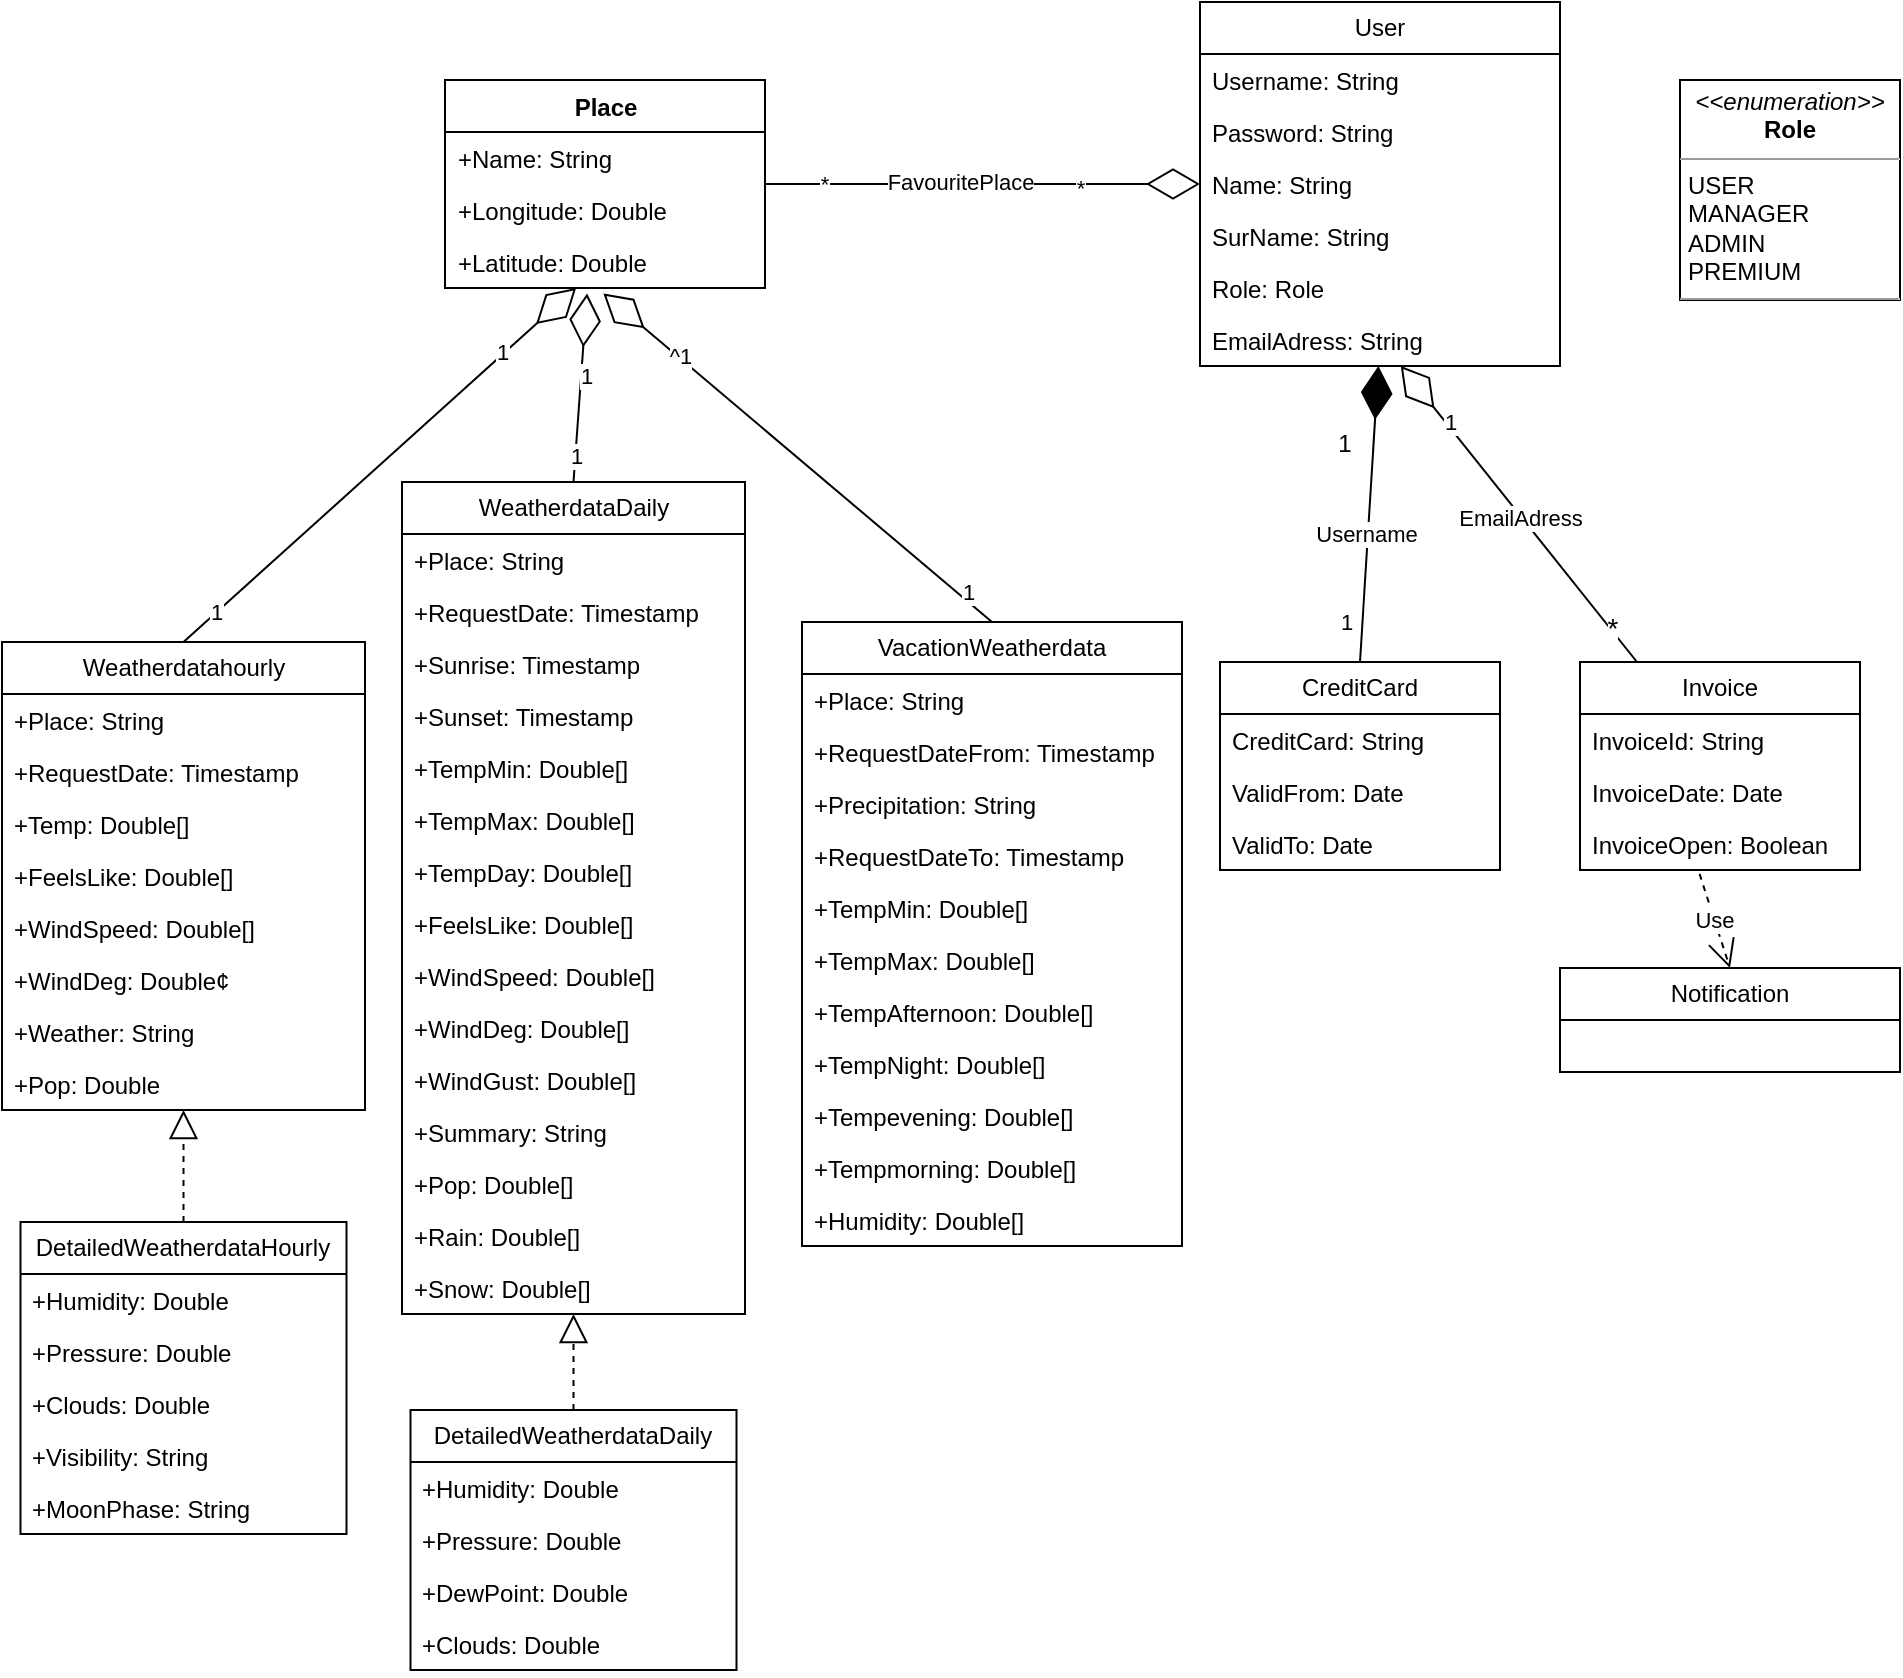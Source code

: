 <mxfile version="22.0.2" type="device">
  <diagram id="C5RBs43oDa-KdzZeNtuy" name="Page-1">
    <mxGraphModel dx="2334" dy="1007" grid="1" gridSize="10" guides="1" tooltips="1" connect="1" arrows="1" fold="1" page="1" pageScale="1" pageWidth="827" pageHeight="1169" math="0" shadow="0">
      <root>
        <mxCell id="WIyWlLk6GJQsqaUBKTNV-0" />
        <mxCell id="WIyWlLk6GJQsqaUBKTNV-1" parent="WIyWlLk6GJQsqaUBKTNV-0" />
        <mxCell id="4eT-79NGV49AiSuRiRkP-1" value="&lt;p style=&quot;margin:0px;margin-top:4px;text-align:center;&quot;&gt;&lt;i&gt;&amp;lt;&amp;lt;enumeration&amp;gt;&amp;gt;&lt;/i&gt;&lt;br&gt;&lt;b&gt;Role&lt;/b&gt;&lt;/p&gt;&lt;hr size=&quot;1&quot;&gt;&lt;p style=&quot;margin:0px;margin-left:4px;&quot;&gt;USER&lt;/p&gt;&lt;p style=&quot;margin:0px;margin-left:4px;&quot;&gt;MANAGER&lt;/p&gt;&lt;p style=&quot;margin:0px;margin-left:4px;&quot;&gt;ADMIN&lt;/p&gt;&lt;p style=&quot;margin:0px;margin-left:4px;&quot;&gt;PREMIUM&lt;/p&gt;&lt;hr size=&quot;1&quot;&gt;&lt;p style=&quot;margin:0px;margin-left:4px;&quot;&gt;&lt;br&gt;&lt;/p&gt;" style="verticalAlign=top;align=left;overflow=fill;fontSize=12;fontFamily=Helvetica;html=1;whiteSpace=wrap;" parent="WIyWlLk6GJQsqaUBKTNV-1" vertex="1">
          <mxGeometry x="579" y="89" width="110" height="110" as="geometry" />
        </mxCell>
        <mxCell id="4eT-79NGV49AiSuRiRkP-7" value="User" style="swimlane;fontStyle=0;childLayout=stackLayout;horizontal=1;startSize=26;fillColor=none;horizontalStack=0;resizeParent=1;resizeParentMax=0;resizeLast=0;collapsible=1;marginBottom=0;whiteSpace=wrap;html=1;" parent="WIyWlLk6GJQsqaUBKTNV-1" vertex="1">
          <mxGeometry x="339" y="50" width="180" height="182" as="geometry" />
        </mxCell>
        <mxCell id="4eT-79NGV49AiSuRiRkP-8" value="Username: String" style="text;strokeColor=none;fillColor=none;align=left;verticalAlign=top;spacingLeft=4;spacingRight=4;overflow=hidden;rotatable=0;points=[[0,0.5],[1,0.5]];portConstraint=eastwest;whiteSpace=wrap;html=1;" parent="4eT-79NGV49AiSuRiRkP-7" vertex="1">
          <mxGeometry y="26" width="180" height="26" as="geometry" />
        </mxCell>
        <mxCell id="4eT-79NGV49AiSuRiRkP-9" value="Password: String" style="text;strokeColor=none;fillColor=none;align=left;verticalAlign=top;spacingLeft=4;spacingRight=4;overflow=hidden;rotatable=0;points=[[0,0.5],[1,0.5]];portConstraint=eastwest;whiteSpace=wrap;html=1;" parent="4eT-79NGV49AiSuRiRkP-7" vertex="1">
          <mxGeometry y="52" width="180" height="26" as="geometry" />
        </mxCell>
        <mxCell id="4eT-79NGV49AiSuRiRkP-10" value="Name: String" style="text;strokeColor=none;fillColor=none;align=left;verticalAlign=top;spacingLeft=4;spacingRight=4;overflow=hidden;rotatable=0;points=[[0,0.5],[1,0.5]];portConstraint=eastwest;whiteSpace=wrap;html=1;" parent="4eT-79NGV49AiSuRiRkP-7" vertex="1">
          <mxGeometry y="78" width="180" height="26" as="geometry" />
        </mxCell>
        <mxCell id="4eT-79NGV49AiSuRiRkP-11" value="SurName: String" style="text;strokeColor=none;fillColor=none;align=left;verticalAlign=top;spacingLeft=4;spacingRight=4;overflow=hidden;rotatable=0;points=[[0,0.5],[1,0.5]];portConstraint=eastwest;whiteSpace=wrap;html=1;" parent="4eT-79NGV49AiSuRiRkP-7" vertex="1">
          <mxGeometry y="104" width="180" height="26" as="geometry" />
        </mxCell>
        <mxCell id="4eT-79NGV49AiSuRiRkP-12" value="Role: Role" style="text;strokeColor=none;fillColor=none;align=left;verticalAlign=top;spacingLeft=4;spacingRight=4;overflow=hidden;rotatable=0;points=[[0,0.5],[1,0.5]];portConstraint=eastwest;whiteSpace=wrap;html=1;" parent="4eT-79NGV49AiSuRiRkP-7" vertex="1">
          <mxGeometry y="130" width="180" height="26" as="geometry" />
        </mxCell>
        <mxCell id="4eT-79NGV49AiSuRiRkP-13" value="EmailAdress: String" style="text;strokeColor=none;fillColor=none;align=left;verticalAlign=top;spacingLeft=4;spacingRight=4;overflow=hidden;rotatable=0;points=[[0,0.5],[1,0.5]];portConstraint=eastwest;whiteSpace=wrap;html=1;" parent="4eT-79NGV49AiSuRiRkP-7" vertex="1">
          <mxGeometry y="156" width="180" height="26" as="geometry" />
        </mxCell>
        <mxCell id="4eT-79NGV49AiSuRiRkP-25" value="Invoice" style="swimlane;fontStyle=0;childLayout=stackLayout;horizontal=1;startSize=26;fillColor=none;horizontalStack=0;resizeParent=1;resizeParentMax=0;resizeLast=0;collapsible=1;marginBottom=0;whiteSpace=wrap;html=1;" parent="WIyWlLk6GJQsqaUBKTNV-1" vertex="1">
          <mxGeometry x="529" y="380" width="140" height="104" as="geometry" />
        </mxCell>
        <mxCell id="4eT-79NGV49AiSuRiRkP-36" value="InvoiceId: String" style="text;strokeColor=none;fillColor=none;align=left;verticalAlign=top;spacingLeft=4;spacingRight=4;overflow=hidden;rotatable=0;points=[[0,0.5],[1,0.5]];portConstraint=eastwest;whiteSpace=wrap;html=1;" parent="4eT-79NGV49AiSuRiRkP-25" vertex="1">
          <mxGeometry y="26" width="140" height="26" as="geometry" />
        </mxCell>
        <mxCell id="4eT-79NGV49AiSuRiRkP-27" value="InvoiceDate: Date" style="text;strokeColor=none;fillColor=none;align=left;verticalAlign=top;spacingLeft=4;spacingRight=4;overflow=hidden;rotatable=0;points=[[0,0.5],[1,0.5]];portConstraint=eastwest;whiteSpace=wrap;html=1;" parent="4eT-79NGV49AiSuRiRkP-25" vertex="1">
          <mxGeometry y="52" width="140" height="26" as="geometry" />
        </mxCell>
        <mxCell id="4eT-79NGV49AiSuRiRkP-33" value="InvoiceOpen: Boolean" style="text;strokeColor=none;fillColor=none;align=left;verticalAlign=top;spacingLeft=4;spacingRight=4;overflow=hidden;rotatable=0;points=[[0,0.5],[1,0.5]];portConstraint=eastwest;whiteSpace=wrap;html=1;" parent="4eT-79NGV49AiSuRiRkP-25" vertex="1">
          <mxGeometry y="78" width="140" height="26" as="geometry" />
        </mxCell>
        <mxCell id="4eT-79NGV49AiSuRiRkP-37" value="CreditCard" style="swimlane;fontStyle=0;childLayout=stackLayout;horizontal=1;startSize=26;fillColor=none;horizontalStack=0;resizeParent=1;resizeParentMax=0;resizeLast=0;collapsible=1;marginBottom=0;whiteSpace=wrap;html=1;" parent="WIyWlLk6GJQsqaUBKTNV-1" vertex="1">
          <mxGeometry x="349" y="380" width="140" height="104" as="geometry" />
        </mxCell>
        <mxCell id="4eT-79NGV49AiSuRiRkP-39" value="CreditCard: String" style="text;strokeColor=none;fillColor=none;align=left;verticalAlign=top;spacingLeft=4;spacingRight=4;overflow=hidden;rotatable=0;points=[[0,0.5],[1,0.5]];portConstraint=eastwest;whiteSpace=wrap;html=1;" parent="4eT-79NGV49AiSuRiRkP-37" vertex="1">
          <mxGeometry y="26" width="140" height="26" as="geometry" />
        </mxCell>
        <mxCell id="4eT-79NGV49AiSuRiRkP-40" value="ValidFrom: Date" style="text;strokeColor=none;fillColor=none;align=left;verticalAlign=top;spacingLeft=4;spacingRight=4;overflow=hidden;rotatable=0;points=[[0,0.5],[1,0.5]];portConstraint=eastwest;whiteSpace=wrap;html=1;" parent="4eT-79NGV49AiSuRiRkP-37" vertex="1">
          <mxGeometry y="52" width="140" height="26" as="geometry" />
        </mxCell>
        <mxCell id="4eT-79NGV49AiSuRiRkP-41" value="ValidTo: Date" style="text;strokeColor=none;fillColor=none;align=left;verticalAlign=top;spacingLeft=4;spacingRight=4;overflow=hidden;rotatable=0;points=[[0,0.5],[1,0.5]];portConstraint=eastwest;whiteSpace=wrap;html=1;" parent="4eT-79NGV49AiSuRiRkP-37" vertex="1">
          <mxGeometry y="78" width="140" height="26" as="geometry" />
        </mxCell>
        <mxCell id="4eT-79NGV49AiSuRiRkP-52" value="Notification" style="swimlane;fontStyle=0;childLayout=stackLayout;horizontal=1;startSize=26;fillColor=none;horizontalStack=0;resizeParent=1;resizeParentMax=0;resizeLast=0;collapsible=1;marginBottom=0;whiteSpace=wrap;html=1;" parent="WIyWlLk6GJQsqaUBKTNV-1" vertex="1">
          <mxGeometry x="519" y="533" width="170" height="52" as="geometry" />
        </mxCell>
        <mxCell id="4eT-79NGV49AiSuRiRkP-69" value="Use" style="endArrow=open;endSize=12;dashed=1;html=1;rounded=0;exitX=0.427;exitY=1.075;exitDx=0;exitDy=0;entryX=0.5;entryY=0;entryDx=0;entryDy=0;exitPerimeter=0;" parent="WIyWlLk6GJQsqaUBKTNV-1" source="4eT-79NGV49AiSuRiRkP-33" target="4eT-79NGV49AiSuRiRkP-52" edge="1">
          <mxGeometry width="160" relative="1" as="geometry">
            <mxPoint x="630" y="159.996" as="sourcePoint" />
            <mxPoint x="529" y="155" as="targetPoint" />
          </mxGeometry>
        </mxCell>
        <mxCell id="4eT-79NGV49AiSuRiRkP-93" value="" style="endArrow=diamondThin;endFill=1;endSize=24;html=1;rounded=0;exitX=0.5;exitY=0;exitDx=0;exitDy=0;" parent="WIyWlLk6GJQsqaUBKTNV-1" source="4eT-79NGV49AiSuRiRkP-37" target="4eT-79NGV49AiSuRiRkP-13" edge="1">
          <mxGeometry width="160" relative="1" as="geometry">
            <mxPoint x="400" y="320" as="sourcePoint" />
            <mxPoint x="560" y="320" as="targetPoint" />
          </mxGeometry>
        </mxCell>
        <mxCell id="4eT-79NGV49AiSuRiRkP-94" value="&lt;font style=&quot;font-size: 12px;&quot;&gt;1&lt;/font&gt;" style="edgeLabel;html=1;align=center;verticalAlign=middle;resizable=0;points=[];" parent="4eT-79NGV49AiSuRiRkP-93" vertex="1" connectable="0">
          <mxGeometry x="0.478" y="1" relative="1" as="geometry">
            <mxPoint x="-14" as="offset" />
          </mxGeometry>
        </mxCell>
        <mxCell id="4eT-79NGV49AiSuRiRkP-95" value="1" style="edgeLabel;html=1;align=center;verticalAlign=middle;resizable=0;points=[];" parent="4eT-79NGV49AiSuRiRkP-93" vertex="1" connectable="0">
          <mxGeometry x="-0.733" relative="1" as="geometry">
            <mxPoint x="-8" as="offset" />
          </mxGeometry>
        </mxCell>
        <mxCell id="4eT-79NGV49AiSuRiRkP-99" value="Username" style="edgeLabel;html=1;align=center;verticalAlign=middle;resizable=0;points=[];" parent="4eT-79NGV49AiSuRiRkP-93" vertex="1" connectable="0">
          <mxGeometry x="-0.136" y="1" relative="1" as="geometry">
            <mxPoint as="offset" />
          </mxGeometry>
        </mxCell>
        <mxCell id="4eT-79NGV49AiSuRiRkP-126" value="WeatherdataDaily" style="swimlane;fontStyle=0;childLayout=stackLayout;horizontal=1;startSize=26;fillColor=none;horizontalStack=0;resizeParent=1;resizeParentMax=0;resizeLast=0;collapsible=1;marginBottom=0;whiteSpace=wrap;html=1;" parent="WIyWlLk6GJQsqaUBKTNV-1" vertex="1">
          <mxGeometry x="-60" y="290" width="171.5" height="416" as="geometry" />
        </mxCell>
        <mxCell id="4eT-79NGV49AiSuRiRkP-128" value="+Place: String" style="text;strokeColor=none;fillColor=none;align=left;verticalAlign=top;spacingLeft=4;spacingRight=4;overflow=hidden;rotatable=0;points=[[0,0.5],[1,0.5]];portConstraint=eastwest;whiteSpace=wrap;html=1;" parent="4eT-79NGV49AiSuRiRkP-126" vertex="1">
          <mxGeometry y="26" width="171.5" height="26" as="geometry" />
        </mxCell>
        <mxCell id="4eT-79NGV49AiSuRiRkP-129" value="+RequestDate: Timestamp" style="text;strokeColor=none;fillColor=none;align=left;verticalAlign=top;spacingLeft=4;spacingRight=4;overflow=hidden;rotatable=0;points=[[0,0.5],[1,0.5]];portConstraint=eastwest;whiteSpace=wrap;html=1;" parent="4eT-79NGV49AiSuRiRkP-126" vertex="1">
          <mxGeometry y="52" width="171.5" height="26" as="geometry" />
        </mxCell>
        <mxCell id="4eT-79NGV49AiSuRiRkP-130" value="+Sunrise: Timestamp" style="text;strokeColor=none;fillColor=none;align=left;verticalAlign=top;spacingLeft=4;spacingRight=4;overflow=hidden;rotatable=0;points=[[0,0.5],[1,0.5]];portConstraint=eastwest;whiteSpace=wrap;html=1;" parent="4eT-79NGV49AiSuRiRkP-126" vertex="1">
          <mxGeometry y="78" width="171.5" height="26" as="geometry" />
        </mxCell>
        <mxCell id="4eT-79NGV49AiSuRiRkP-131" value="+Sunset: Timestamp" style="text;strokeColor=none;fillColor=none;align=left;verticalAlign=top;spacingLeft=4;spacingRight=4;overflow=hidden;rotatable=0;points=[[0,0.5],[1,0.5]];portConstraint=eastwest;whiteSpace=wrap;html=1;" parent="4eT-79NGV49AiSuRiRkP-126" vertex="1">
          <mxGeometry y="104" width="171.5" height="26" as="geometry" />
        </mxCell>
        <mxCell id="4eT-79NGV49AiSuRiRkP-132" value="+TempMin: Double[]" style="text;strokeColor=none;fillColor=none;align=left;verticalAlign=top;spacingLeft=4;spacingRight=4;overflow=hidden;rotatable=0;points=[[0,0.5],[1,0.5]];portConstraint=eastwest;whiteSpace=wrap;html=1;" parent="4eT-79NGV49AiSuRiRkP-126" vertex="1">
          <mxGeometry y="130" width="171.5" height="26" as="geometry" />
        </mxCell>
        <mxCell id="4eT-79NGV49AiSuRiRkP-133" value="+TempMax: Double[]" style="text;strokeColor=none;fillColor=none;align=left;verticalAlign=top;spacingLeft=4;spacingRight=4;overflow=hidden;rotatable=0;points=[[0,0.5],[1,0.5]];portConstraint=eastwest;whiteSpace=wrap;html=1;" parent="4eT-79NGV49AiSuRiRkP-126" vertex="1">
          <mxGeometry y="156" width="171.5" height="26" as="geometry" />
        </mxCell>
        <mxCell id="4eT-79NGV49AiSuRiRkP-134" value="+TempDay: Double[]" style="text;strokeColor=none;fillColor=none;align=left;verticalAlign=top;spacingLeft=4;spacingRight=4;overflow=hidden;rotatable=0;points=[[0,0.5],[1,0.5]];portConstraint=eastwest;whiteSpace=wrap;html=1;" parent="4eT-79NGV49AiSuRiRkP-126" vertex="1">
          <mxGeometry y="182" width="171.5" height="26" as="geometry" />
        </mxCell>
        <mxCell id="4eT-79NGV49AiSuRiRkP-135" value="+FeelsLike: Double[]" style="text;strokeColor=none;fillColor=none;align=left;verticalAlign=top;spacingLeft=4;spacingRight=4;overflow=hidden;rotatable=0;points=[[0,0.5],[1,0.5]];portConstraint=eastwest;whiteSpace=wrap;html=1;" parent="4eT-79NGV49AiSuRiRkP-126" vertex="1">
          <mxGeometry y="208" width="171.5" height="26" as="geometry" />
        </mxCell>
        <mxCell id="4eT-79NGV49AiSuRiRkP-136" value="+WindSpeed: Double[]" style="text;strokeColor=none;fillColor=none;align=left;verticalAlign=top;spacingLeft=4;spacingRight=4;overflow=hidden;rotatable=0;points=[[0,0.5],[1,0.5]];portConstraint=eastwest;whiteSpace=wrap;html=1;" parent="4eT-79NGV49AiSuRiRkP-126" vertex="1">
          <mxGeometry y="234" width="171.5" height="26" as="geometry" />
        </mxCell>
        <mxCell id="4eT-79NGV49AiSuRiRkP-137" value="+WindDeg: Double[]" style="text;strokeColor=none;fillColor=none;align=left;verticalAlign=top;spacingLeft=4;spacingRight=4;overflow=hidden;rotatable=0;points=[[0,0.5],[1,0.5]];portConstraint=eastwest;whiteSpace=wrap;html=1;" parent="4eT-79NGV49AiSuRiRkP-126" vertex="1">
          <mxGeometry y="260" width="171.5" height="26" as="geometry" />
        </mxCell>
        <mxCell id="4eT-79NGV49AiSuRiRkP-138" value="+WindGust: Double[]" style="text;strokeColor=none;fillColor=none;align=left;verticalAlign=top;spacingLeft=4;spacingRight=4;overflow=hidden;rotatable=0;points=[[0,0.5],[1,0.5]];portConstraint=eastwest;whiteSpace=wrap;html=1;" parent="4eT-79NGV49AiSuRiRkP-126" vertex="1">
          <mxGeometry y="286" width="171.5" height="26" as="geometry" />
        </mxCell>
        <mxCell id="4eT-79NGV49AiSuRiRkP-139" value="+Summary: String" style="text;strokeColor=none;fillColor=none;align=left;verticalAlign=top;spacingLeft=4;spacingRight=4;overflow=hidden;rotatable=0;points=[[0,0.5],[1,0.5]];portConstraint=eastwest;whiteSpace=wrap;html=1;" parent="4eT-79NGV49AiSuRiRkP-126" vertex="1">
          <mxGeometry y="312" width="171.5" height="26" as="geometry" />
        </mxCell>
        <mxCell id="4eT-79NGV49AiSuRiRkP-140" value="+Pop: Double[]" style="text;strokeColor=none;fillColor=none;align=left;verticalAlign=top;spacingLeft=4;spacingRight=4;overflow=hidden;rotatable=0;points=[[0,0.5],[1,0.5]];portConstraint=eastwest;whiteSpace=wrap;html=1;" parent="4eT-79NGV49AiSuRiRkP-126" vertex="1">
          <mxGeometry y="338" width="171.5" height="26" as="geometry" />
        </mxCell>
        <mxCell id="4eT-79NGV49AiSuRiRkP-141" value="+Rain: Double[]" style="text;strokeColor=none;fillColor=none;align=left;verticalAlign=top;spacingLeft=4;spacingRight=4;overflow=hidden;rotatable=0;points=[[0,0.5],[1,0.5]];portConstraint=eastwest;whiteSpace=wrap;html=1;" parent="4eT-79NGV49AiSuRiRkP-126" vertex="1">
          <mxGeometry y="364" width="171.5" height="26" as="geometry" />
        </mxCell>
        <mxCell id="4eT-79NGV49AiSuRiRkP-142" value="+Snow: Double[]" style="text;strokeColor=none;fillColor=none;align=left;verticalAlign=top;spacingLeft=4;spacingRight=4;overflow=hidden;rotatable=0;points=[[0,0.5],[1,0.5]];portConstraint=eastwest;whiteSpace=wrap;html=1;" parent="4eT-79NGV49AiSuRiRkP-126" vertex="1">
          <mxGeometry y="390" width="171.5" height="26" as="geometry" />
        </mxCell>
        <mxCell id="4eT-79NGV49AiSuRiRkP-143" value="Weatherdatahourly" style="swimlane;fontStyle=0;childLayout=stackLayout;horizontal=1;startSize=26;fillColor=none;horizontalStack=0;resizeParent=1;resizeParentMax=0;resizeLast=0;collapsible=1;marginBottom=0;whiteSpace=wrap;html=1;" parent="WIyWlLk6GJQsqaUBKTNV-1" vertex="1">
          <mxGeometry x="-260" y="370" width="181.5" height="234" as="geometry" />
        </mxCell>
        <mxCell id="4eT-79NGV49AiSuRiRkP-145" value="+Place: String" style="text;strokeColor=none;fillColor=none;align=left;verticalAlign=top;spacingLeft=4;spacingRight=4;overflow=hidden;rotatable=0;points=[[0,0.5],[1,0.5]];portConstraint=eastwest;whiteSpace=wrap;html=1;" parent="4eT-79NGV49AiSuRiRkP-143" vertex="1">
          <mxGeometry y="26" width="181.5" height="26" as="geometry" />
        </mxCell>
        <mxCell id="4eT-79NGV49AiSuRiRkP-146" value="+RequestDate: Timestamp" style="text;strokeColor=none;fillColor=none;align=left;verticalAlign=top;spacingLeft=4;spacingRight=4;overflow=hidden;rotatable=0;points=[[0,0.5],[1,0.5]];portConstraint=eastwest;whiteSpace=wrap;html=1;" parent="4eT-79NGV49AiSuRiRkP-143" vertex="1">
          <mxGeometry y="52" width="181.5" height="26" as="geometry" />
        </mxCell>
        <mxCell id="4eT-79NGV49AiSuRiRkP-149" value="+Temp: Double[]" style="text;strokeColor=none;fillColor=none;align=left;verticalAlign=top;spacingLeft=4;spacingRight=4;overflow=hidden;rotatable=0;points=[[0,0.5],[1,0.5]];portConstraint=eastwest;whiteSpace=wrap;html=1;" parent="4eT-79NGV49AiSuRiRkP-143" vertex="1">
          <mxGeometry y="78" width="181.5" height="26" as="geometry" />
        </mxCell>
        <mxCell id="4eT-79NGV49AiSuRiRkP-152" value="+FeelsLike: Double[]" style="text;strokeColor=none;fillColor=none;align=left;verticalAlign=top;spacingLeft=4;spacingRight=4;overflow=hidden;rotatable=0;points=[[0,0.5],[1,0.5]];portConstraint=eastwest;whiteSpace=wrap;html=1;" parent="4eT-79NGV49AiSuRiRkP-143" vertex="1">
          <mxGeometry y="104" width="181.5" height="26" as="geometry" />
        </mxCell>
        <mxCell id="4eT-79NGV49AiSuRiRkP-153" value="+WindSpeed: Double[]" style="text;strokeColor=none;fillColor=none;align=left;verticalAlign=top;spacingLeft=4;spacingRight=4;overflow=hidden;rotatable=0;points=[[0,0.5],[1,0.5]];portConstraint=eastwest;whiteSpace=wrap;html=1;" parent="4eT-79NGV49AiSuRiRkP-143" vertex="1">
          <mxGeometry y="130" width="181.5" height="26" as="geometry" />
        </mxCell>
        <mxCell id="4eT-79NGV49AiSuRiRkP-154" value="+WindDeg: Double¢" style="text;strokeColor=none;fillColor=none;align=left;verticalAlign=top;spacingLeft=4;spacingRight=4;overflow=hidden;rotatable=0;points=[[0,0.5],[1,0.5]];portConstraint=eastwest;whiteSpace=wrap;html=1;" parent="4eT-79NGV49AiSuRiRkP-143" vertex="1">
          <mxGeometry y="156" width="181.5" height="26" as="geometry" />
        </mxCell>
        <mxCell id="4eT-79NGV49AiSuRiRkP-156" value="+Weather: String" style="text;strokeColor=none;fillColor=none;align=left;verticalAlign=top;spacingLeft=4;spacingRight=4;overflow=hidden;rotatable=0;points=[[0,0.5],[1,0.5]];portConstraint=eastwest;whiteSpace=wrap;html=1;" parent="4eT-79NGV49AiSuRiRkP-143" vertex="1">
          <mxGeometry y="182" width="181.5" height="26" as="geometry" />
        </mxCell>
        <mxCell id="4eT-79NGV49AiSuRiRkP-157" value="+Pop: Double" style="text;strokeColor=none;fillColor=none;align=left;verticalAlign=top;spacingLeft=4;spacingRight=4;overflow=hidden;rotatable=0;points=[[0,0.5],[1,0.5]];portConstraint=eastwest;whiteSpace=wrap;html=1;" parent="4eT-79NGV49AiSuRiRkP-143" vertex="1">
          <mxGeometry y="208" width="181.5" height="26" as="geometry" />
        </mxCell>
        <mxCell id="4eT-79NGV49AiSuRiRkP-160" value="DetailedWeatherdataHourly" style="swimlane;fontStyle=0;childLayout=stackLayout;horizontal=1;startSize=26;fillColor=none;horizontalStack=0;resizeParent=1;resizeParentMax=0;resizeLast=0;collapsible=1;marginBottom=0;whiteSpace=wrap;html=1;" parent="WIyWlLk6GJQsqaUBKTNV-1" vertex="1">
          <mxGeometry x="-250.75" y="660" width="163" height="156" as="geometry" />
        </mxCell>
        <mxCell id="4eT-79NGV49AiSuRiRkP-161" value="+Humidity: Double" style="text;strokeColor=none;fillColor=none;align=left;verticalAlign=top;spacingLeft=4;spacingRight=4;overflow=hidden;rotatable=0;points=[[0,0.5],[1,0.5]];portConstraint=eastwest;whiteSpace=wrap;html=1;" parent="4eT-79NGV49AiSuRiRkP-160" vertex="1">
          <mxGeometry y="26" width="163" height="26" as="geometry" />
        </mxCell>
        <mxCell id="4eT-79NGV49AiSuRiRkP-162" value="+Pressure: Double" style="text;strokeColor=none;fillColor=none;align=left;verticalAlign=top;spacingLeft=4;spacingRight=4;overflow=hidden;rotatable=0;points=[[0,0.5],[1,0.5]];portConstraint=eastwest;whiteSpace=wrap;html=1;" parent="4eT-79NGV49AiSuRiRkP-160" vertex="1">
          <mxGeometry y="52" width="163" height="26" as="geometry" />
        </mxCell>
        <mxCell id="4eT-79NGV49AiSuRiRkP-164" value="+Clouds: Double" style="text;strokeColor=none;fillColor=none;align=left;verticalAlign=top;spacingLeft=4;spacingRight=4;overflow=hidden;rotatable=0;points=[[0,0.5],[1,0.5]];portConstraint=eastwest;whiteSpace=wrap;html=1;" parent="4eT-79NGV49AiSuRiRkP-160" vertex="1">
          <mxGeometry y="78" width="163" height="26" as="geometry" />
        </mxCell>
        <mxCell id="4eT-79NGV49AiSuRiRkP-166" value="+Visibility: String" style="text;strokeColor=none;fillColor=none;align=left;verticalAlign=top;spacingLeft=4;spacingRight=4;overflow=hidden;rotatable=0;points=[[0,0.5],[1,0.5]];portConstraint=eastwest;whiteSpace=wrap;html=1;" parent="4eT-79NGV49AiSuRiRkP-160" vertex="1">
          <mxGeometry y="104" width="163" height="26" as="geometry" />
        </mxCell>
        <mxCell id="4eT-79NGV49AiSuRiRkP-167" value="+MoonPhase: String" style="text;strokeColor=none;fillColor=none;align=left;verticalAlign=top;spacingLeft=4;spacingRight=4;overflow=hidden;rotatable=0;points=[[0,0.5],[1,0.5]];portConstraint=eastwest;whiteSpace=wrap;html=1;" parent="4eT-79NGV49AiSuRiRkP-160" vertex="1">
          <mxGeometry y="130" width="163" height="26" as="geometry" />
        </mxCell>
        <mxCell id="4eT-79NGV49AiSuRiRkP-168" value="DetailedWeatherdataDaily" style="swimlane;fontStyle=0;childLayout=stackLayout;horizontal=1;startSize=26;fillColor=none;horizontalStack=0;resizeParent=1;resizeParentMax=0;resizeLast=0;collapsible=1;marginBottom=0;whiteSpace=wrap;html=1;" parent="WIyWlLk6GJQsqaUBKTNV-1" vertex="1">
          <mxGeometry x="-55.75" y="754" width="163" height="130" as="geometry" />
        </mxCell>
        <mxCell id="4eT-79NGV49AiSuRiRkP-169" value="+Humidity: Double" style="text;strokeColor=none;fillColor=none;align=left;verticalAlign=top;spacingLeft=4;spacingRight=4;overflow=hidden;rotatable=0;points=[[0,0.5],[1,0.5]];portConstraint=eastwest;whiteSpace=wrap;html=1;" parent="4eT-79NGV49AiSuRiRkP-168" vertex="1">
          <mxGeometry y="26" width="163" height="26" as="geometry" />
        </mxCell>
        <mxCell id="4eT-79NGV49AiSuRiRkP-170" value="+Pressure: Double" style="text;strokeColor=none;fillColor=none;align=left;verticalAlign=top;spacingLeft=4;spacingRight=4;overflow=hidden;rotatable=0;points=[[0,0.5],[1,0.5]];portConstraint=eastwest;whiteSpace=wrap;html=1;" parent="4eT-79NGV49AiSuRiRkP-168" vertex="1">
          <mxGeometry y="52" width="163" height="26" as="geometry" />
        </mxCell>
        <mxCell id="4eT-79NGV49AiSuRiRkP-171" value="+DewPoint: Double" style="text;strokeColor=none;fillColor=none;align=left;verticalAlign=top;spacingLeft=4;spacingRight=4;overflow=hidden;rotatable=0;points=[[0,0.5],[1,0.5]];portConstraint=eastwest;whiteSpace=wrap;html=1;" parent="4eT-79NGV49AiSuRiRkP-168" vertex="1">
          <mxGeometry y="78" width="163" height="26" as="geometry" />
        </mxCell>
        <mxCell id="4eT-79NGV49AiSuRiRkP-172" value="+Clouds: Double" style="text;strokeColor=none;fillColor=none;align=left;verticalAlign=top;spacingLeft=4;spacingRight=4;overflow=hidden;rotatable=0;points=[[0,0.5],[1,0.5]];portConstraint=eastwest;whiteSpace=wrap;html=1;" parent="4eT-79NGV49AiSuRiRkP-168" vertex="1">
          <mxGeometry y="104" width="163" height="26" as="geometry" />
        </mxCell>
        <mxCell id="4eT-79NGV49AiSuRiRkP-175" value="" style="endArrow=block;dashed=1;endFill=0;endSize=12;html=1;rounded=0;" parent="WIyWlLk6GJQsqaUBKTNV-1" source="4eT-79NGV49AiSuRiRkP-160" target="4eT-79NGV49AiSuRiRkP-157" edge="1">
          <mxGeometry width="160" relative="1" as="geometry">
            <mxPoint x="251.5" y="647" as="sourcePoint" />
            <mxPoint x="-58.5" y="637" as="targetPoint" />
          </mxGeometry>
        </mxCell>
        <mxCell id="4eT-79NGV49AiSuRiRkP-176" value="" style="endArrow=block;dashed=1;endFill=0;endSize=12;html=1;rounded=0;" parent="WIyWlLk6GJQsqaUBKTNV-1" source="4eT-79NGV49AiSuRiRkP-168" target="4eT-79NGV49AiSuRiRkP-142" edge="1">
          <mxGeometry width="160" relative="1" as="geometry">
            <mxPoint x="-178.5" y="621" as="sourcePoint" />
            <mxPoint x="171.5" y="707" as="targetPoint" />
          </mxGeometry>
        </mxCell>
        <mxCell id="4eT-79NGV49AiSuRiRkP-190" value="" style="endArrow=diamondThin;endFill=0;endSize=24;html=1;rounded=0;" parent="WIyWlLk6GJQsqaUBKTNV-1" source="4eT-79NGV49AiSuRiRkP-25" target="4eT-79NGV49AiSuRiRkP-13" edge="1">
          <mxGeometry width="160" relative="1" as="geometry">
            <mxPoint x="200" y="290" as="sourcePoint" />
            <mxPoint x="360" y="290" as="targetPoint" />
          </mxGeometry>
        </mxCell>
        <mxCell id="4eT-79NGV49AiSuRiRkP-191" value="1" style="edgeLabel;html=1;align=center;verticalAlign=middle;resizable=0;points=[];" parent="4eT-79NGV49AiSuRiRkP-190" vertex="1" connectable="0">
          <mxGeometry x="0.613" y="-2" relative="1" as="geometry">
            <mxPoint as="offset" />
          </mxGeometry>
        </mxCell>
        <mxCell id="4eT-79NGV49AiSuRiRkP-192" value="&lt;font style=&quot;font-size: 14px;&quot;&gt;*&lt;/font&gt;" style="edgeLabel;html=1;align=center;verticalAlign=middle;resizable=0;points=[];" parent="4eT-79NGV49AiSuRiRkP-190" vertex="1" connectable="0">
          <mxGeometry x="-0.78" y="-1" relative="1" as="geometry">
            <mxPoint as="offset" />
          </mxGeometry>
        </mxCell>
        <mxCell id="4eT-79NGV49AiSuRiRkP-193" value="EmailAdress" style="edgeLabel;html=1;align=center;verticalAlign=middle;resizable=0;points=[];" parent="4eT-79NGV49AiSuRiRkP-190" vertex="1" connectable="0">
          <mxGeometry x="-0.018" y="1" relative="1" as="geometry">
            <mxPoint as="offset" />
          </mxGeometry>
        </mxCell>
        <mxCell id="4eT-79NGV49AiSuRiRkP-194" value="VacationWeatherdata" style="swimlane;fontStyle=0;childLayout=stackLayout;horizontal=1;startSize=26;fillColor=none;horizontalStack=0;resizeParent=1;resizeParentMax=0;resizeLast=0;collapsible=1;marginBottom=0;whiteSpace=wrap;html=1;" parent="WIyWlLk6GJQsqaUBKTNV-1" vertex="1">
          <mxGeometry x="140" y="360" width="190" height="312" as="geometry" />
        </mxCell>
        <mxCell id="4eT-79NGV49AiSuRiRkP-201" value="+Place: String" style="text;strokeColor=none;fillColor=none;align=left;verticalAlign=top;spacingLeft=4;spacingRight=4;overflow=hidden;rotatable=0;points=[[0,0.5],[1,0.5]];portConstraint=eastwest;whiteSpace=wrap;html=1;" parent="4eT-79NGV49AiSuRiRkP-194" vertex="1">
          <mxGeometry y="26" width="190" height="26" as="geometry" />
        </mxCell>
        <mxCell id="4eT-79NGV49AiSuRiRkP-199" value="+RequestDateFrom: Timestamp" style="text;strokeColor=none;fillColor=none;align=left;verticalAlign=top;spacingLeft=4;spacingRight=4;overflow=hidden;rotatable=0;points=[[0,0.5],[1,0.5]];portConstraint=eastwest;whiteSpace=wrap;html=1;" parent="4eT-79NGV49AiSuRiRkP-194" vertex="1">
          <mxGeometry y="52" width="190" height="26" as="geometry" />
        </mxCell>
        <mxCell id="4eT-79NGV49AiSuRiRkP-210" value="+Precipitation: String" style="text;strokeColor=none;fillColor=none;align=left;verticalAlign=top;spacingLeft=4;spacingRight=4;overflow=hidden;rotatable=0;points=[[0,0.5],[1,0.5]];portConstraint=eastwest;whiteSpace=wrap;html=1;" parent="4eT-79NGV49AiSuRiRkP-194" vertex="1">
          <mxGeometry y="78" width="190" height="26" as="geometry" />
        </mxCell>
        <mxCell id="4eT-79NGV49AiSuRiRkP-200" value="+RequestDateTo: Timestamp" style="text;strokeColor=none;fillColor=none;align=left;verticalAlign=top;spacingLeft=4;spacingRight=4;overflow=hidden;rotatable=0;points=[[0,0.5],[1,0.5]];portConstraint=eastwest;whiteSpace=wrap;html=1;" parent="4eT-79NGV49AiSuRiRkP-194" vertex="1">
          <mxGeometry y="104" width="190" height="26" as="geometry" />
        </mxCell>
        <mxCell id="4eT-79NGV49AiSuRiRkP-205" value="+TempMin: Double[]" style="text;strokeColor=none;fillColor=none;align=left;verticalAlign=top;spacingLeft=4;spacingRight=4;overflow=hidden;rotatable=0;points=[[0,0.5],[1,0.5]];portConstraint=eastwest;whiteSpace=wrap;html=1;" parent="4eT-79NGV49AiSuRiRkP-194" vertex="1">
          <mxGeometry y="130" width="190" height="26" as="geometry" />
        </mxCell>
        <mxCell id="4eT-79NGV49AiSuRiRkP-203" value="+TempMax: Double[]" style="text;strokeColor=none;fillColor=none;align=left;verticalAlign=top;spacingLeft=4;spacingRight=4;overflow=hidden;rotatable=0;points=[[0,0.5],[1,0.5]];portConstraint=eastwest;whiteSpace=wrap;html=1;" parent="4eT-79NGV49AiSuRiRkP-194" vertex="1">
          <mxGeometry y="156" width="190" height="26" as="geometry" />
        </mxCell>
        <mxCell id="4eT-79NGV49AiSuRiRkP-206" value="+TempAfternoon: Double[]" style="text;strokeColor=none;fillColor=none;align=left;verticalAlign=top;spacingLeft=4;spacingRight=4;overflow=hidden;rotatable=0;points=[[0,0.5],[1,0.5]];portConstraint=eastwest;whiteSpace=wrap;html=1;" parent="4eT-79NGV49AiSuRiRkP-194" vertex="1">
          <mxGeometry y="182" width="190" height="26" as="geometry" />
        </mxCell>
        <mxCell id="4eT-79NGV49AiSuRiRkP-207" value="+TempNight: Double[]" style="text;strokeColor=none;fillColor=none;align=left;verticalAlign=top;spacingLeft=4;spacingRight=4;overflow=hidden;rotatable=0;points=[[0,0.5],[1,0.5]];portConstraint=eastwest;whiteSpace=wrap;html=1;" parent="4eT-79NGV49AiSuRiRkP-194" vertex="1">
          <mxGeometry y="208" width="190" height="26" as="geometry" />
        </mxCell>
        <mxCell id="4eT-79NGV49AiSuRiRkP-208" value="+Tempevening: Double[]" style="text;strokeColor=none;fillColor=none;align=left;verticalAlign=top;spacingLeft=4;spacingRight=4;overflow=hidden;rotatable=0;points=[[0,0.5],[1,0.5]];portConstraint=eastwest;whiteSpace=wrap;html=1;" parent="4eT-79NGV49AiSuRiRkP-194" vertex="1">
          <mxGeometry y="234" width="190" height="26" as="geometry" />
        </mxCell>
        <mxCell id="4eT-79NGV49AiSuRiRkP-209" value="+Tempmorning: Double[]" style="text;strokeColor=none;fillColor=none;align=left;verticalAlign=top;spacingLeft=4;spacingRight=4;overflow=hidden;rotatable=0;points=[[0,0.5],[1,0.5]];portConstraint=eastwest;whiteSpace=wrap;html=1;" parent="4eT-79NGV49AiSuRiRkP-194" vertex="1">
          <mxGeometry y="260" width="190" height="26" as="geometry" />
        </mxCell>
        <mxCell id="4eT-79NGV49AiSuRiRkP-211" value="+Humidity: Double[]" style="text;strokeColor=none;fillColor=none;align=left;verticalAlign=top;spacingLeft=4;spacingRight=4;overflow=hidden;rotatable=0;points=[[0,0.5],[1,0.5]];portConstraint=eastwest;whiteSpace=wrap;html=1;" parent="4eT-79NGV49AiSuRiRkP-194" vertex="1">
          <mxGeometry y="286" width="190" height="26" as="geometry" />
        </mxCell>
        <mxCell id="3o_p6ASzMJ8joAv-dqCF-3" value="Place" style="swimlane;fontStyle=1;align=center;verticalAlign=top;childLayout=stackLayout;horizontal=1;startSize=26;horizontalStack=0;resizeParent=1;resizeParentMax=0;resizeLast=0;collapsible=1;marginBottom=0;whiteSpace=wrap;html=1;" parent="WIyWlLk6GJQsqaUBKTNV-1" vertex="1">
          <mxGeometry x="-38.5" y="89" width="160" height="104" as="geometry" />
        </mxCell>
        <mxCell id="3o_p6ASzMJ8joAv-dqCF-4" value="+Name: String" style="text;strokeColor=none;fillColor=none;align=left;verticalAlign=top;spacingLeft=4;spacingRight=4;overflow=hidden;rotatable=0;points=[[0,0.5],[1,0.5]];portConstraint=eastwest;whiteSpace=wrap;html=1;" parent="3o_p6ASzMJ8joAv-dqCF-3" vertex="1">
          <mxGeometry y="26" width="160" height="26" as="geometry" />
        </mxCell>
        <mxCell id="3o_p6ASzMJ8joAv-dqCF-7" value="+Longitude: Double" style="text;strokeColor=none;fillColor=none;align=left;verticalAlign=top;spacingLeft=4;spacingRight=4;overflow=hidden;rotatable=0;points=[[0,0.5],[1,0.5]];portConstraint=eastwest;whiteSpace=wrap;html=1;" parent="3o_p6ASzMJ8joAv-dqCF-3" vertex="1">
          <mxGeometry y="52" width="160" height="26" as="geometry" />
        </mxCell>
        <mxCell id="3o_p6ASzMJ8joAv-dqCF-8" value="+Latitude: Double" style="text;strokeColor=none;fillColor=none;align=left;verticalAlign=top;spacingLeft=4;spacingRight=4;overflow=hidden;rotatable=0;points=[[0,0.5],[1,0.5]];portConstraint=eastwest;whiteSpace=wrap;html=1;" parent="3o_p6ASzMJ8joAv-dqCF-3" vertex="1">
          <mxGeometry y="78" width="160" height="26" as="geometry" />
        </mxCell>
        <mxCell id="3o_p6ASzMJ8joAv-dqCF-10" value="" style="endArrow=diamondThin;endFill=0;endSize=24;html=1;rounded=0;entryX=0;entryY=0.5;entryDx=0;entryDy=0;" parent="WIyWlLk6GJQsqaUBKTNV-1" source="3o_p6ASzMJ8joAv-dqCF-3" target="4eT-79NGV49AiSuRiRkP-10" edge="1">
          <mxGeometry width="160" relative="1" as="geometry">
            <mxPoint x="-100" y="310" as="sourcePoint" />
            <mxPoint x="60" y="310" as="targetPoint" />
          </mxGeometry>
        </mxCell>
        <mxCell id="3o_p6ASzMJ8joAv-dqCF-12" value="FavouritePlace" style="edgeLabel;html=1;align=center;verticalAlign=middle;resizable=0;points=[];" parent="3o_p6ASzMJ8joAv-dqCF-10" vertex="1" connectable="0">
          <mxGeometry x="-0.102" y="1" relative="1" as="geometry">
            <mxPoint as="offset" />
          </mxGeometry>
        </mxCell>
        <mxCell id="3o_p6ASzMJ8joAv-dqCF-13" value="*" style="edgeLabel;html=1;align=center;verticalAlign=middle;resizable=0;points=[];" parent="3o_p6ASzMJ8joAv-dqCF-10" vertex="1" connectable="0">
          <mxGeometry x="-0.726" relative="1" as="geometry">
            <mxPoint x="-1" as="offset" />
          </mxGeometry>
        </mxCell>
        <mxCell id="3o_p6ASzMJ8joAv-dqCF-14" value="*" style="edgeLabel;html=1;align=center;verticalAlign=middle;resizable=0;points=[];" parent="3o_p6ASzMJ8joAv-dqCF-10" vertex="1" connectable="0">
          <mxGeometry x="0.446" y="-2" relative="1" as="geometry">
            <mxPoint as="offset" />
          </mxGeometry>
        </mxCell>
        <mxCell id="3o_p6ASzMJ8joAv-dqCF-15" value="" style="endArrow=diamondThin;endFill=0;endSize=24;html=1;rounded=0;exitX=0.5;exitY=0;exitDx=0;exitDy=0;" parent="WIyWlLk6GJQsqaUBKTNV-1" source="4eT-79NGV49AiSuRiRkP-143" target="3o_p6ASzMJ8joAv-dqCF-8" edge="1">
          <mxGeometry width="160" relative="1" as="geometry">
            <mxPoint y="430" as="sourcePoint" />
            <mxPoint x="160" y="430" as="targetPoint" />
          </mxGeometry>
        </mxCell>
        <mxCell id="3o_p6ASzMJ8joAv-dqCF-22" value="1" style="edgeLabel;html=1;align=center;verticalAlign=middle;resizable=0;points=[];" parent="3o_p6ASzMJ8joAv-dqCF-15" vertex="1" connectable="0">
          <mxGeometry x="-0.834" y="1" relative="1" as="geometry">
            <mxPoint as="offset" />
          </mxGeometry>
        </mxCell>
        <mxCell id="3o_p6ASzMJ8joAv-dqCF-23" value="1" style="edgeLabel;html=1;align=center;verticalAlign=middle;resizable=0;points=[];" parent="3o_p6ASzMJ8joAv-dqCF-15" vertex="1" connectable="0">
          <mxGeometry x="0.637" y="2" relative="1" as="geometry">
            <mxPoint y="1" as="offset" />
          </mxGeometry>
        </mxCell>
        <mxCell id="3o_p6ASzMJ8joAv-dqCF-16" value="" style="endArrow=diamondThin;endFill=0;endSize=24;html=1;rounded=0;exitX=0.5;exitY=0;exitDx=0;exitDy=0;entryX=0.444;entryY=1.106;entryDx=0;entryDy=0;entryPerimeter=0;" parent="WIyWlLk6GJQsqaUBKTNV-1" source="4eT-79NGV49AiSuRiRkP-126" target="3o_p6ASzMJ8joAv-dqCF-8" edge="1">
          <mxGeometry width="160" relative="1" as="geometry">
            <mxPoint x="-138" y="368" as="sourcePoint" />
            <mxPoint x="38" y="203" as="targetPoint" />
          </mxGeometry>
        </mxCell>
        <mxCell id="3o_p6ASzMJ8joAv-dqCF-20" value="1" style="edgeLabel;html=1;align=center;verticalAlign=middle;resizable=0;points=[];" parent="3o_p6ASzMJ8joAv-dqCF-16" vertex="1" connectable="0">
          <mxGeometry x="-0.712" relative="1" as="geometry">
            <mxPoint as="offset" />
          </mxGeometry>
        </mxCell>
        <mxCell id="3o_p6ASzMJ8joAv-dqCF-21" value="1" style="edgeLabel;html=1;align=center;verticalAlign=middle;resizable=0;points=[];" parent="3o_p6ASzMJ8joAv-dqCF-16" vertex="1" connectable="0">
          <mxGeometry x="0.139" y="-2" relative="1" as="geometry">
            <mxPoint as="offset" />
          </mxGeometry>
        </mxCell>
        <mxCell id="3o_p6ASzMJ8joAv-dqCF-17" value="" style="endArrow=diamondThin;endFill=0;endSize=24;html=1;rounded=0;exitX=0.5;exitY=0;exitDx=0;exitDy=0;entryX=0.495;entryY=1.106;entryDx=0;entryDy=0;entryPerimeter=0;" parent="WIyWlLk6GJQsqaUBKTNV-1" source="4eT-79NGV49AiSuRiRkP-194" target="3o_p6ASzMJ8joAv-dqCF-8" edge="1">
          <mxGeometry width="160" relative="1" as="geometry">
            <mxPoint x="52" y="310" as="sourcePoint" />
            <mxPoint x="52" y="203" as="targetPoint" />
          </mxGeometry>
        </mxCell>
        <mxCell id="3o_p6ASzMJ8joAv-dqCF-18" value="1" style="edgeLabel;html=1;align=center;verticalAlign=middle;resizable=0;points=[];" parent="3o_p6ASzMJ8joAv-dqCF-17" vertex="1" connectable="0">
          <mxGeometry x="-0.851" y="-4" relative="1" as="geometry">
            <mxPoint as="offset" />
          </mxGeometry>
        </mxCell>
        <mxCell id="3o_p6ASzMJ8joAv-dqCF-19" value="^1" style="edgeLabel;html=1;align=center;verticalAlign=middle;resizable=0;points=[];" parent="3o_p6ASzMJ8joAv-dqCF-17" vertex="1" connectable="0">
          <mxGeometry x="0.618" y="-2" relative="1" as="geometry">
            <mxPoint y="1" as="offset" />
          </mxGeometry>
        </mxCell>
      </root>
    </mxGraphModel>
  </diagram>
</mxfile>
